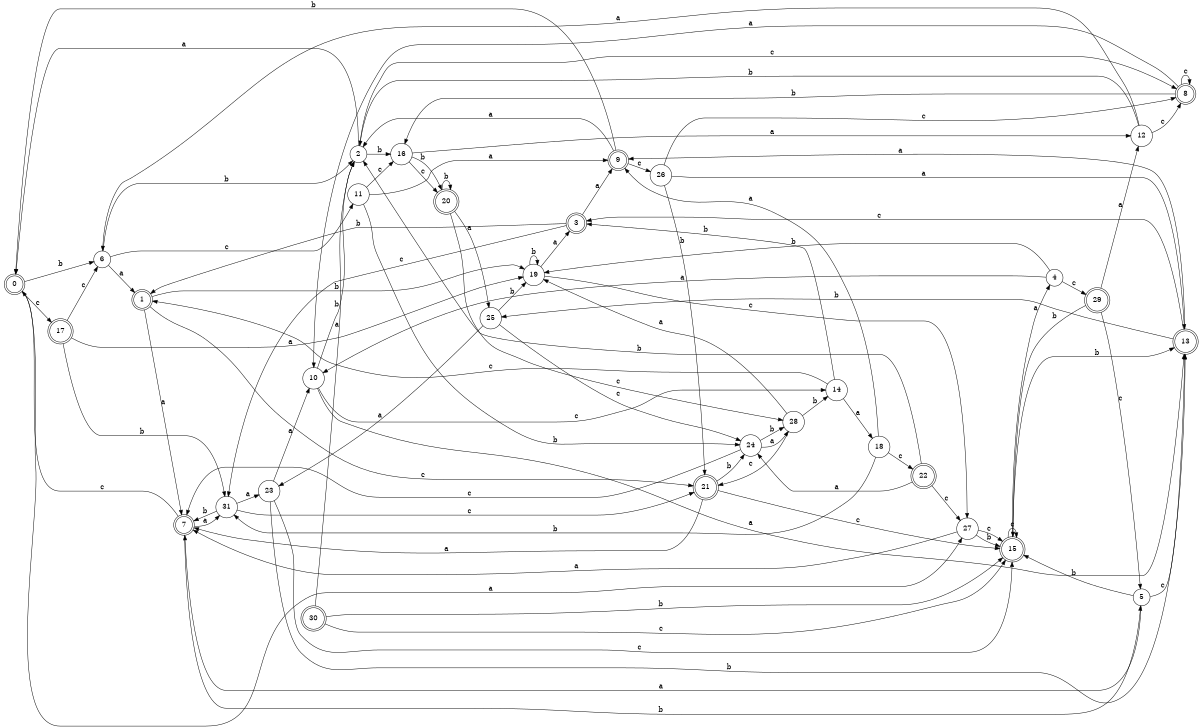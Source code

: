 digraph n26_1 {
__start0 [label="" shape="none"];

rankdir=LR;
size="8,5";

s0 [style="rounded,filled", color="black", fillcolor="white" shape="doublecircle", label="0"];
s1 [style="rounded,filled", color="black", fillcolor="white" shape="doublecircle", label="1"];
s2 [style="filled", color="black", fillcolor="white" shape="circle", label="2"];
s3 [style="rounded,filled", color="black", fillcolor="white" shape="doublecircle", label="3"];
s4 [style="filled", color="black", fillcolor="white" shape="circle", label="4"];
s5 [style="filled", color="black", fillcolor="white" shape="circle", label="5"];
s6 [style="filled", color="black", fillcolor="white" shape="circle", label="6"];
s7 [style="rounded,filled", color="black", fillcolor="white" shape="doublecircle", label="7"];
s8 [style="rounded,filled", color="black", fillcolor="white" shape="doublecircle", label="8"];
s9 [style="rounded,filled", color="black", fillcolor="white" shape="doublecircle", label="9"];
s10 [style="filled", color="black", fillcolor="white" shape="circle", label="10"];
s11 [style="filled", color="black", fillcolor="white" shape="circle", label="11"];
s12 [style="filled", color="black", fillcolor="white" shape="circle", label="12"];
s13 [style="rounded,filled", color="black", fillcolor="white" shape="doublecircle", label="13"];
s14 [style="filled", color="black", fillcolor="white" shape="circle", label="14"];
s15 [style="rounded,filled", color="black", fillcolor="white" shape="doublecircle", label="15"];
s16 [style="filled", color="black", fillcolor="white" shape="circle", label="16"];
s17 [style="rounded,filled", color="black", fillcolor="white" shape="doublecircle", label="17"];
s18 [style="filled", color="black", fillcolor="white" shape="circle", label="18"];
s19 [style="filled", color="black", fillcolor="white" shape="circle", label="19"];
s20 [style="rounded,filled", color="black", fillcolor="white" shape="doublecircle", label="20"];
s21 [style="rounded,filled", color="black", fillcolor="white" shape="doublecircle", label="21"];
s22 [style="rounded,filled", color="black", fillcolor="white" shape="doublecircle", label="22"];
s23 [style="filled", color="black", fillcolor="white" shape="circle", label="23"];
s24 [style="filled", color="black", fillcolor="white" shape="circle", label="24"];
s25 [style="filled", color="black", fillcolor="white" shape="circle", label="25"];
s26 [style="filled", color="black", fillcolor="white" shape="circle", label="26"];
s27 [style="filled", color="black", fillcolor="white" shape="circle", label="27"];
s28 [style="filled", color="black", fillcolor="white" shape="circle", label="28"];
s29 [style="rounded,filled", color="black", fillcolor="white" shape="doublecircle", label="29"];
s30 [style="rounded,filled", color="black", fillcolor="white" shape="doublecircle", label="30"];
s31 [style="filled", color="black", fillcolor="white" shape="circle", label="31"];
s0 -> s27 [label="a"];
s0 -> s6 [label="b"];
s0 -> s17 [label="c"];
s1 -> s7 [label="a"];
s1 -> s19 [label="b"];
s1 -> s21 [label="c"];
s2 -> s0 [label="a"];
s2 -> s16 [label="b"];
s2 -> s8 [label="c"];
s3 -> s9 [label="a"];
s3 -> s1 [label="b"];
s3 -> s31 [label="c"];
s4 -> s10 [label="a"];
s4 -> s19 [label="b"];
s4 -> s29 [label="c"];
s5 -> s7 [label="a"];
s5 -> s15 [label="b"];
s5 -> s13 [label="c"];
s6 -> s1 [label="a"];
s6 -> s2 [label="b"];
s6 -> s11 [label="c"];
s7 -> s31 [label="a"];
s7 -> s5 [label="b"];
s7 -> s0 [label="c"];
s8 -> s10 [label="a"];
s8 -> s16 [label="b"];
s8 -> s8 [label="c"];
s9 -> s2 [label="a"];
s9 -> s0 [label="b"];
s9 -> s26 [label="c"];
s10 -> s13 [label="a"];
s10 -> s2 [label="b"];
s10 -> s14 [label="c"];
s11 -> s9 [label="a"];
s11 -> s24 [label="b"];
s11 -> s16 [label="c"];
s12 -> s6 [label="a"];
s12 -> s2 [label="b"];
s12 -> s8 [label="c"];
s13 -> s9 [label="a"];
s13 -> s25 [label="b"];
s13 -> s3 [label="c"];
s14 -> s18 [label="a"];
s14 -> s3 [label="b"];
s14 -> s1 [label="c"];
s15 -> s4 [label="a"];
s15 -> s13 [label="b"];
s15 -> s15 [label="c"];
s16 -> s12 [label="a"];
s16 -> s20 [label="b"];
s16 -> s20 [label="c"];
s17 -> s19 [label="a"];
s17 -> s31 [label="b"];
s17 -> s6 [label="c"];
s18 -> s9 [label="a"];
s18 -> s31 [label="b"];
s18 -> s22 [label="c"];
s19 -> s3 [label="a"];
s19 -> s19 [label="b"];
s19 -> s27 [label="c"];
s20 -> s25 [label="a"];
s20 -> s20 [label="b"];
s20 -> s28 [label="c"];
s21 -> s7 [label="a"];
s21 -> s24 [label="b"];
s21 -> s15 [label="c"];
s22 -> s24 [label="a"];
s22 -> s2 [label="b"];
s22 -> s27 [label="c"];
s23 -> s10 [label="a"];
s23 -> s13 [label="b"];
s23 -> s15 [label="c"];
s24 -> s28 [label="a"];
s24 -> s28 [label="b"];
s24 -> s7 [label="c"];
s25 -> s23 [label="a"];
s25 -> s19 [label="b"];
s25 -> s24 [label="c"];
s26 -> s13 [label="a"];
s26 -> s21 [label="b"];
s26 -> s8 [label="c"];
s27 -> s7 [label="a"];
s27 -> s15 [label="b"];
s27 -> s15 [label="c"];
s28 -> s19 [label="a"];
s28 -> s14 [label="b"];
s28 -> s21 [label="c"];
s29 -> s12 [label="a"];
s29 -> s15 [label="b"];
s29 -> s5 [label="c"];
s30 -> s2 [label="a"];
s30 -> s15 [label="b"];
s30 -> s15 [label="c"];
s31 -> s23 [label="a"];
s31 -> s7 [label="b"];
s31 -> s21 [label="c"];

}